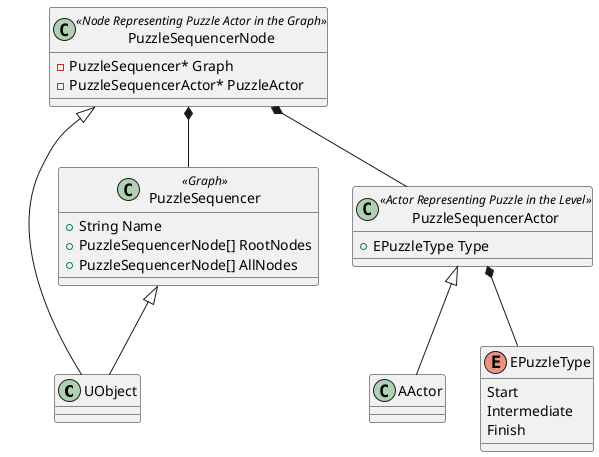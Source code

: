 ﻿@startuml

class UObject
class AActor

enum EPuzzleType {
Start
Intermediate
Finish
}

class PuzzleSequencerActor << Actor Representing Puzzle in the Level >> {
+EPuzzleType Type
}
PuzzleSequencerActor <|-- AActor
PuzzleSequencerActor *-- EPuzzleType

class PuzzleSequencerNode << Node Representing Puzzle Actor in the Graph >> {
-PuzzleSequencer* Graph
-PuzzleSequencerActor* PuzzleActor
}
PuzzleSequencerNode <|-- UObject

class PuzzleSequencer << Graph >> {
+String Name
+PuzzleSequencerNode[] RootNodes
+PuzzleSequencerNode[] AllNodes
}

PuzzleSequencer <|-- UObject

PuzzleSequencerNode *-- PuzzleSequencer
PuzzleSequencerNode *-- PuzzleSequencerActor

@enduml